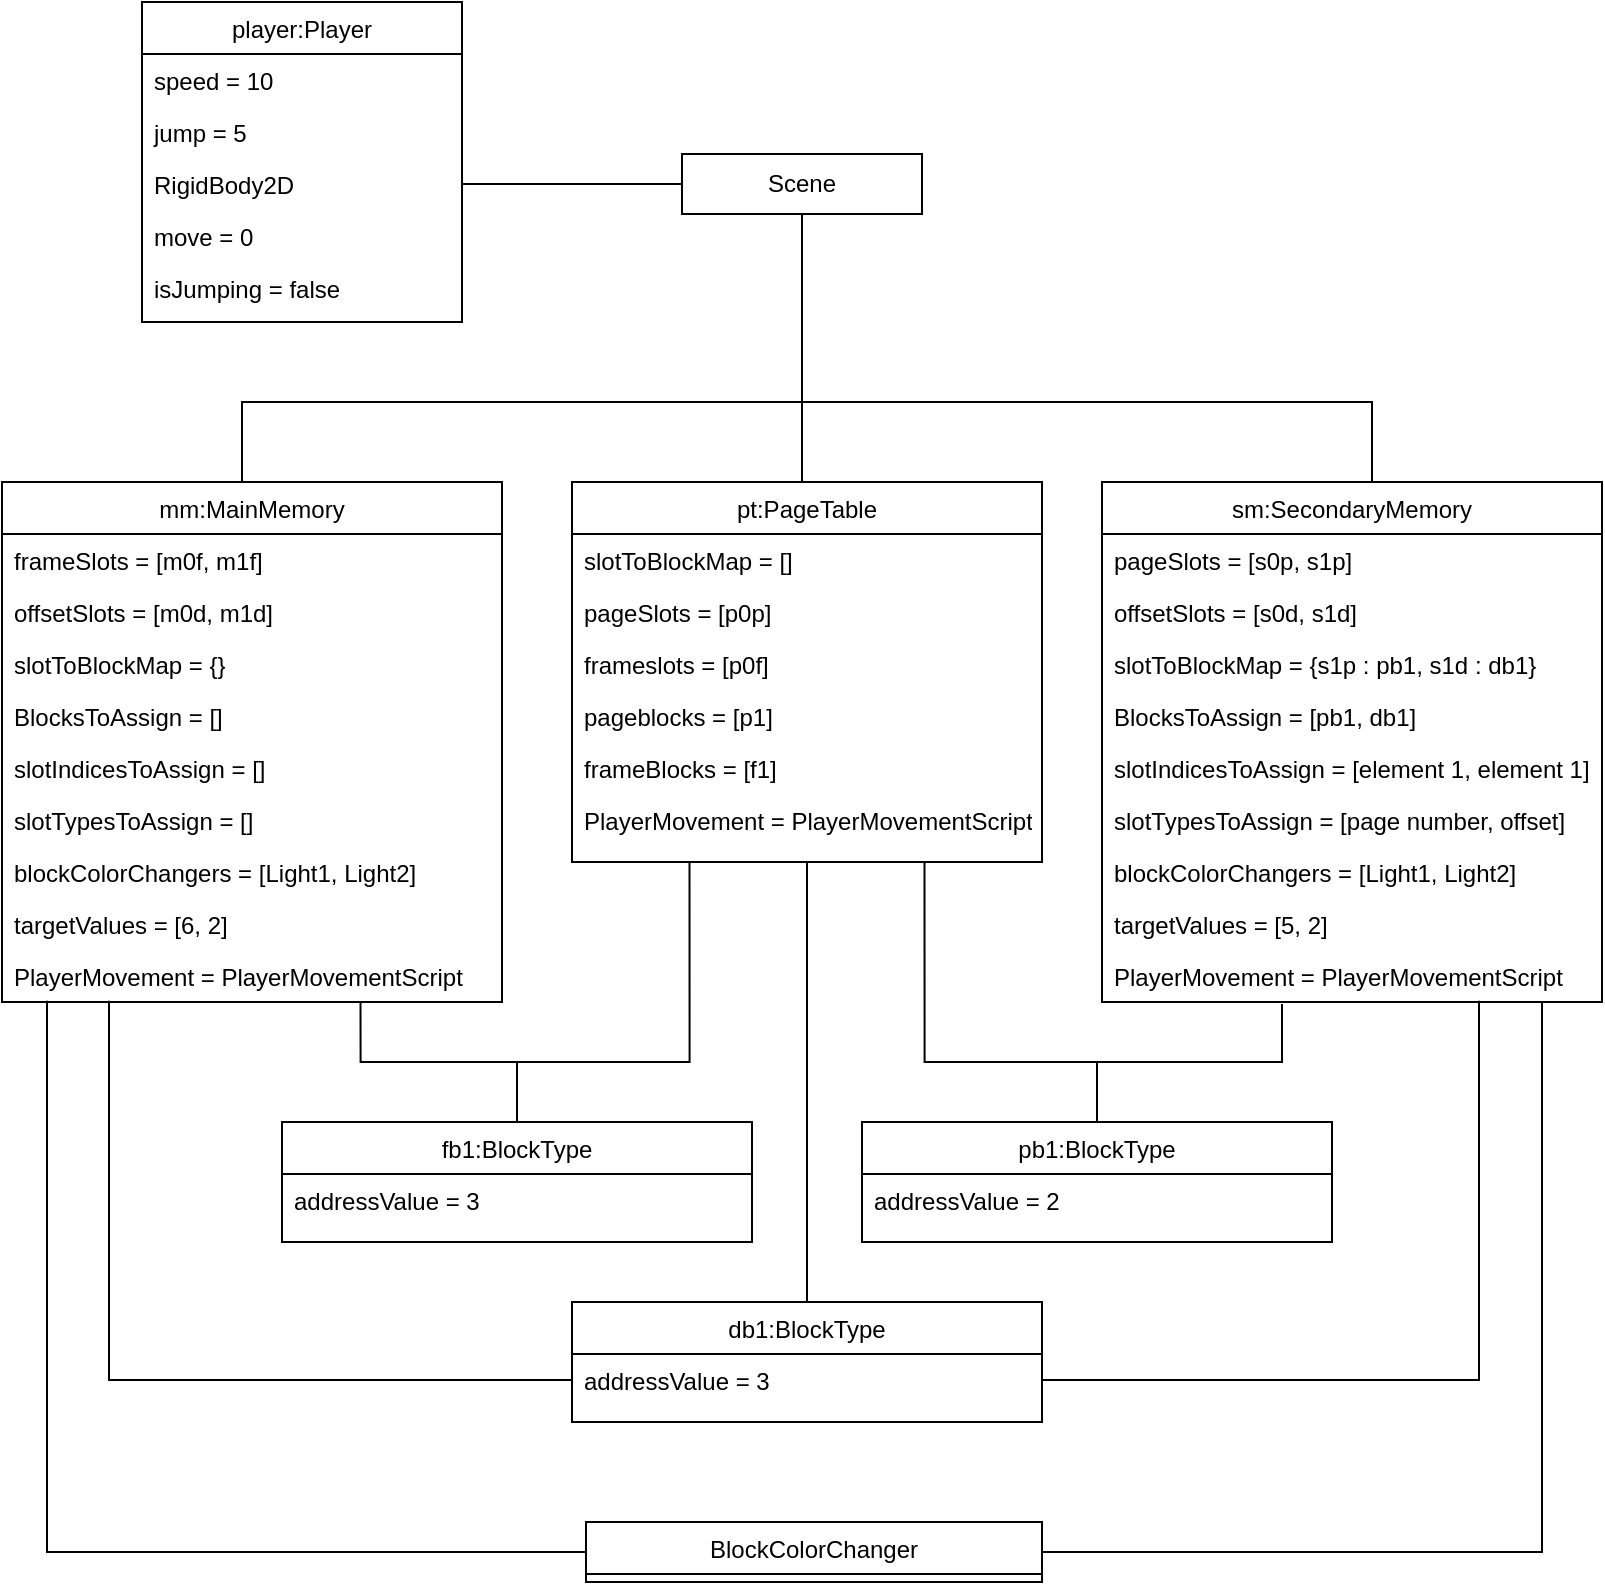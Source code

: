 <mxfile version="26.1.3">
  <diagram id="XDU4UbdjK_8y-OHAIS_u" name="Page-1">
    <mxGraphModel dx="1674" dy="780" grid="1" gridSize="10" guides="1" tooltips="1" connect="1" arrows="1" fold="1" page="1" pageScale="1" pageWidth="850" pageHeight="1100" math="0" shadow="0">
      <root>
        <mxCell id="0" />
        <mxCell id="1" parent="0" />
        <mxCell id="SLdXMpWC4aIWYxyRFHL2-1" value="player:Player" style="swimlane;fontStyle=0;align=center;verticalAlign=top;childLayout=stackLayout;horizontal=1;startSize=26;horizontalStack=0;resizeParent=1;resizeLast=0;collapsible=1;marginBottom=0;rounded=0;shadow=0;strokeWidth=1;" vertex="1" parent="1">
          <mxGeometry x="110" y="40" width="160" height="160" as="geometry">
            <mxRectangle x="230" y="140" width="160" height="26" as="alternateBounds" />
          </mxGeometry>
        </mxCell>
        <mxCell id="SLdXMpWC4aIWYxyRFHL2-2" value="speed = 10" style="text;align=left;verticalAlign=top;spacingLeft=4;spacingRight=4;overflow=hidden;rotatable=0;points=[[0,0.5],[1,0.5]];portConstraint=eastwest;" vertex="1" parent="SLdXMpWC4aIWYxyRFHL2-1">
          <mxGeometry y="26" width="160" height="26" as="geometry" />
        </mxCell>
        <mxCell id="SLdXMpWC4aIWYxyRFHL2-3" value="jump = 5" style="text;align=left;verticalAlign=top;spacingLeft=4;spacingRight=4;overflow=hidden;rotatable=0;points=[[0,0.5],[1,0.5]];portConstraint=eastwest;rounded=0;shadow=0;html=0;" vertex="1" parent="SLdXMpWC4aIWYxyRFHL2-1">
          <mxGeometry y="52" width="160" height="26" as="geometry" />
        </mxCell>
        <mxCell id="SLdXMpWC4aIWYxyRFHL2-4" value="RigidBody2D" style="text;align=left;verticalAlign=top;spacingLeft=4;spacingRight=4;overflow=hidden;rotatable=0;points=[[0,0.5],[1,0.5]];portConstraint=eastwest;rounded=0;shadow=0;html=0;" vertex="1" parent="SLdXMpWC4aIWYxyRFHL2-1">
          <mxGeometry y="78" width="160" height="26" as="geometry" />
        </mxCell>
        <mxCell id="SLdXMpWC4aIWYxyRFHL2-5" value="move = 0" style="text;align=left;verticalAlign=top;spacingLeft=4;spacingRight=4;overflow=hidden;rotatable=0;points=[[0,0.5],[1,0.5]];portConstraint=eastwest;" vertex="1" parent="SLdXMpWC4aIWYxyRFHL2-1">
          <mxGeometry y="104" width="160" height="26" as="geometry" />
        </mxCell>
        <mxCell id="SLdXMpWC4aIWYxyRFHL2-6" value="isJumping = false" style="text;align=left;verticalAlign=top;spacingLeft=4;spacingRight=4;overflow=hidden;rotatable=0;points=[[0,0.5],[1,0.5]];portConstraint=eastwest;rounded=0;shadow=0;html=0;" vertex="1" parent="SLdXMpWC4aIWYxyRFHL2-1">
          <mxGeometry y="130" width="160" height="26" as="geometry" />
        </mxCell>
        <mxCell id="SLdXMpWC4aIWYxyRFHL2-7" style="edgeStyle=orthogonalEdgeStyle;rounded=0;orthogonalLoop=1;jettySize=auto;html=1;entryX=0.5;entryY=0;entryDx=0;entryDy=0;fontSize=12;startSize=8;endSize=8;exitX=0.5;exitY=1;exitDx=0;exitDy=0;endArrow=none;endFill=0;" edge="1" parent="1" source="SLdXMpWC4aIWYxyRFHL2-16" target="SLdXMpWC4aIWYxyRFHL2-8">
          <mxGeometry relative="1" as="geometry">
            <mxPoint x="440.0" y="160" as="sourcePoint" />
            <Array as="points">
              <mxPoint x="440" y="280" />
            </Array>
          </mxGeometry>
        </mxCell>
        <mxCell id="SLdXMpWC4aIWYxyRFHL2-8" value="pt:PageTable" style="swimlane;fontStyle=0;align=center;verticalAlign=top;childLayout=stackLayout;horizontal=1;startSize=26;horizontalStack=0;resizeParent=1;resizeLast=0;collapsible=1;marginBottom=0;rounded=0;shadow=0;strokeWidth=1;" vertex="1" parent="1">
          <mxGeometry x="325" y="280" width="235" height="190" as="geometry">
            <mxRectangle x="230" y="140" width="160" height="26" as="alternateBounds" />
          </mxGeometry>
        </mxCell>
        <mxCell id="SLdXMpWC4aIWYxyRFHL2-9" value="slotToBlockMap = []" style="text;align=left;verticalAlign=top;spacingLeft=4;spacingRight=4;overflow=hidden;rotatable=0;points=[[0,0.5],[1,0.5]];portConstraint=eastwest;rounded=0;shadow=0;html=0;" vertex="1" parent="SLdXMpWC4aIWYxyRFHL2-8">
          <mxGeometry y="26" width="235" height="26" as="geometry" />
        </mxCell>
        <mxCell id="SLdXMpWC4aIWYxyRFHL2-10" value="pageSlots = [p0p]" style="text;align=left;verticalAlign=top;spacingLeft=4;spacingRight=4;overflow=hidden;rotatable=0;points=[[0,0.5],[1,0.5]];portConstraint=eastwest;" vertex="1" parent="SLdXMpWC4aIWYxyRFHL2-8">
          <mxGeometry y="52" width="235" height="26" as="geometry" />
        </mxCell>
        <mxCell id="SLdXMpWC4aIWYxyRFHL2-11" value="frameslots = [p0f]" style="text;align=left;verticalAlign=top;spacingLeft=4;spacingRight=4;overflow=hidden;rotatable=0;points=[[0,0.5],[1,0.5]];portConstraint=eastwest;rounded=0;shadow=0;html=0;" vertex="1" parent="SLdXMpWC4aIWYxyRFHL2-8">
          <mxGeometry y="78" width="235" height="26" as="geometry" />
        </mxCell>
        <mxCell id="SLdXMpWC4aIWYxyRFHL2-12" value="pageblocks = [p1]" style="text;align=left;verticalAlign=top;spacingLeft=4;spacingRight=4;overflow=hidden;rotatable=0;points=[[0,0.5],[1,0.5]];portConstraint=eastwest;rounded=0;shadow=0;html=0;" vertex="1" parent="SLdXMpWC4aIWYxyRFHL2-8">
          <mxGeometry y="104" width="235" height="26" as="geometry" />
        </mxCell>
        <mxCell id="SLdXMpWC4aIWYxyRFHL2-13" value="frameBlocks = [f1]" style="text;align=left;verticalAlign=top;spacingLeft=4;spacingRight=4;overflow=hidden;rotatable=0;points=[[0,0.5],[1,0.5]];portConstraint=eastwest;" vertex="1" parent="SLdXMpWC4aIWYxyRFHL2-8">
          <mxGeometry y="130" width="235" height="26" as="geometry" />
        </mxCell>
        <mxCell id="SLdXMpWC4aIWYxyRFHL2-14" value="PlayerMovement = PlayerMovementScript" style="text;align=left;verticalAlign=top;spacingLeft=4;spacingRight=4;overflow=hidden;rotatable=0;points=[[0,0.5],[1,0.5]];portConstraint=eastwest;rounded=0;shadow=0;html=0;" vertex="1" parent="SLdXMpWC4aIWYxyRFHL2-8">
          <mxGeometry y="156" width="235" height="26" as="geometry" />
        </mxCell>
        <mxCell id="SLdXMpWC4aIWYxyRFHL2-15" style="edgeStyle=none;curved=1;rounded=0;orthogonalLoop=1;jettySize=auto;html=1;fontSize=12;startSize=8;endSize=8;endArrow=none;endFill=0;entryX=0;entryY=0.5;entryDx=0;entryDy=0;exitX=1;exitY=0.5;exitDx=0;exitDy=0;" edge="1" parent="1" source="SLdXMpWC4aIWYxyRFHL2-4" target="SLdXMpWC4aIWYxyRFHL2-16">
          <mxGeometry relative="1" as="geometry">
            <mxPoint x="230" y="140" as="sourcePoint" />
            <mxPoint x="320" y="130" as="targetPoint" />
          </mxGeometry>
        </mxCell>
        <mxCell id="SLdXMpWC4aIWYxyRFHL2-16" value="Scene" style="rounded=0;whiteSpace=wrap;html=1;" vertex="1" parent="1">
          <mxGeometry x="380" y="116" width="120" height="30" as="geometry" />
        </mxCell>
        <mxCell id="SLdXMpWC4aIWYxyRFHL2-17" style="edgeStyle=orthogonalEdgeStyle;rounded=0;orthogonalLoop=1;jettySize=auto;html=1;entryX=0.5;entryY=1;entryDx=0;entryDy=0;fontSize=12;startSize=8;endSize=8;endArrow=none;endFill=0;exitX=0.5;exitY=0;exitDx=0;exitDy=0;" edge="1" parent="1" source="SLdXMpWC4aIWYxyRFHL2-29" target="SLdXMpWC4aIWYxyRFHL2-16">
          <mxGeometry relative="1" as="geometry">
            <Array as="points">
              <mxPoint x="725" y="240" />
              <mxPoint x="440" y="240" />
            </Array>
            <mxPoint x="540" y="280" as="sourcePoint" />
          </mxGeometry>
        </mxCell>
        <mxCell id="SLdXMpWC4aIWYxyRFHL2-18" style="edgeStyle=orthogonalEdgeStyle;rounded=0;orthogonalLoop=1;jettySize=auto;html=1;entryX=0.5;entryY=1;entryDx=0;entryDy=0;fontSize=12;startSize=8;endSize=8;endArrow=none;endFill=0;" edge="1" parent="1" source="SLdXMpWC4aIWYxyRFHL2-19" target="SLdXMpWC4aIWYxyRFHL2-16">
          <mxGeometry relative="1" as="geometry">
            <Array as="points">
              <mxPoint x="160" y="240" />
              <mxPoint x="440" y="240" />
            </Array>
          </mxGeometry>
        </mxCell>
        <mxCell id="SLdXMpWC4aIWYxyRFHL2-19" value="mm:MainMemory" style="swimlane;fontStyle=0;align=center;verticalAlign=top;childLayout=stackLayout;horizontal=1;startSize=26;horizontalStack=0;resizeParent=1;resizeLast=0;collapsible=1;marginBottom=0;rounded=0;shadow=0;strokeWidth=1;" vertex="1" parent="1">
          <mxGeometry x="40" y="280" width="250" height="260" as="geometry">
            <mxRectangle x="230" y="140" width="160" height="26" as="alternateBounds" />
          </mxGeometry>
        </mxCell>
        <mxCell id="SLdXMpWC4aIWYxyRFHL2-20" value="frameSlots = [m0f, m1f]" style="text;align=left;verticalAlign=top;spacingLeft=4;spacingRight=4;overflow=hidden;rotatable=0;points=[[0,0.5],[1,0.5]];portConstraint=eastwest;" vertex="1" parent="SLdXMpWC4aIWYxyRFHL2-19">
          <mxGeometry y="26" width="250" height="26" as="geometry" />
        </mxCell>
        <mxCell id="SLdXMpWC4aIWYxyRFHL2-21" value="offsetSlots = [m0d, m1d]" style="text;align=left;verticalAlign=top;spacingLeft=4;spacingRight=4;overflow=hidden;rotatable=0;points=[[0,0.5],[1,0.5]];portConstraint=eastwest;rounded=0;shadow=0;html=0;" vertex="1" parent="SLdXMpWC4aIWYxyRFHL2-19">
          <mxGeometry y="52" width="250" height="26" as="geometry" />
        </mxCell>
        <mxCell id="SLdXMpWC4aIWYxyRFHL2-22" value="slotToBlockMap = {}" style="text;align=left;verticalAlign=top;spacingLeft=4;spacingRight=4;overflow=hidden;rotatable=0;points=[[0,0.5],[1,0.5]];portConstraint=eastwest;rounded=0;shadow=0;html=0;" vertex="1" parent="SLdXMpWC4aIWYxyRFHL2-19">
          <mxGeometry y="78" width="250" height="26" as="geometry" />
        </mxCell>
        <mxCell id="SLdXMpWC4aIWYxyRFHL2-23" value="BlocksToAssign = []" style="text;align=left;verticalAlign=top;spacingLeft=4;spacingRight=4;overflow=hidden;rotatable=0;points=[[0,0.5],[1,0.5]];portConstraint=eastwest;rounded=0;shadow=0;html=0;" vertex="1" parent="SLdXMpWC4aIWYxyRFHL2-19">
          <mxGeometry y="104" width="250" height="26" as="geometry" />
        </mxCell>
        <mxCell id="SLdXMpWC4aIWYxyRFHL2-24" value="slotIndicesToAssign = []" style="text;align=left;verticalAlign=top;spacingLeft=4;spacingRight=4;overflow=hidden;rotatable=0;points=[[0,0.5],[1,0.5]];portConstraint=eastwest;rounded=0;shadow=0;html=0;" vertex="1" parent="SLdXMpWC4aIWYxyRFHL2-19">
          <mxGeometry y="130" width="250" height="26" as="geometry" />
        </mxCell>
        <mxCell id="SLdXMpWC4aIWYxyRFHL2-25" value="slotTypesToAssign = []" style="text;align=left;verticalAlign=top;spacingLeft=4;spacingRight=4;overflow=hidden;rotatable=0;points=[[0,0.5],[1,0.5]];portConstraint=eastwest;rounded=0;shadow=0;html=0;" vertex="1" parent="SLdXMpWC4aIWYxyRFHL2-19">
          <mxGeometry y="156" width="250" height="26" as="geometry" />
        </mxCell>
        <mxCell id="SLdXMpWC4aIWYxyRFHL2-26" value="blockColorChangers = [Light1, Light2]" style="text;align=left;verticalAlign=top;spacingLeft=4;spacingRight=4;overflow=hidden;rotatable=0;points=[[0,0.5],[1,0.5]];portConstraint=eastwest;" vertex="1" parent="SLdXMpWC4aIWYxyRFHL2-19">
          <mxGeometry y="182" width="250" height="26" as="geometry" />
        </mxCell>
        <mxCell id="SLdXMpWC4aIWYxyRFHL2-27" value="targetValues = [6, 2]" style="text;align=left;verticalAlign=top;spacingLeft=4;spacingRight=4;overflow=hidden;rotatable=0;points=[[0,0.5],[1,0.5]];portConstraint=eastwest;rounded=0;shadow=0;html=0;" vertex="1" parent="SLdXMpWC4aIWYxyRFHL2-19">
          <mxGeometry y="208" width="250" height="26" as="geometry" />
        </mxCell>
        <mxCell id="SLdXMpWC4aIWYxyRFHL2-28" value="PlayerMovement = PlayerMovementScript" style="text;align=left;verticalAlign=top;spacingLeft=4;spacingRight=4;overflow=hidden;rotatable=0;points=[[0,0.5],[1,0.5]];portConstraint=eastwest;rounded=0;shadow=0;html=0;" vertex="1" parent="SLdXMpWC4aIWYxyRFHL2-19">
          <mxGeometry y="234" width="250" height="26" as="geometry" />
        </mxCell>
        <mxCell id="SLdXMpWC4aIWYxyRFHL2-29" value="sm:SecondaryMemory" style="swimlane;fontStyle=0;align=center;verticalAlign=top;childLayout=stackLayout;horizontal=1;startSize=26;horizontalStack=0;resizeParent=1;resizeLast=0;collapsible=1;marginBottom=0;rounded=0;shadow=0;strokeWidth=1;" vertex="1" parent="1">
          <mxGeometry x="590" y="280" width="250" height="260" as="geometry">
            <mxRectangle x="230" y="140" width="160" height="26" as="alternateBounds" />
          </mxGeometry>
        </mxCell>
        <mxCell id="SLdXMpWC4aIWYxyRFHL2-30" value="pageSlots = [s0p, s1p]" style="text;align=left;verticalAlign=top;spacingLeft=4;spacingRight=4;overflow=hidden;rotatable=0;points=[[0,0.5],[1,0.5]];portConstraint=eastwest;" vertex="1" parent="SLdXMpWC4aIWYxyRFHL2-29">
          <mxGeometry y="26" width="250" height="26" as="geometry" />
        </mxCell>
        <mxCell id="SLdXMpWC4aIWYxyRFHL2-31" value="offsetSlots = [s0d, s1d]" style="text;align=left;verticalAlign=top;spacingLeft=4;spacingRight=4;overflow=hidden;rotatable=0;points=[[0,0.5],[1,0.5]];portConstraint=eastwest;rounded=0;shadow=0;html=0;" vertex="1" parent="SLdXMpWC4aIWYxyRFHL2-29">
          <mxGeometry y="52" width="250" height="26" as="geometry" />
        </mxCell>
        <mxCell id="SLdXMpWC4aIWYxyRFHL2-32" value="slotToBlockMap = {s1p : pb1, s1d : db1}" style="text;align=left;verticalAlign=top;spacingLeft=4;spacingRight=4;overflow=hidden;rotatable=0;points=[[0,0.5],[1,0.5]];portConstraint=eastwest;rounded=0;shadow=0;html=0;" vertex="1" parent="SLdXMpWC4aIWYxyRFHL2-29">
          <mxGeometry y="78" width="250" height="26" as="geometry" />
        </mxCell>
        <mxCell id="SLdXMpWC4aIWYxyRFHL2-33" value="BlocksToAssign = [pb1, db1]" style="text;align=left;verticalAlign=top;spacingLeft=4;spacingRight=4;overflow=hidden;rotatable=0;points=[[0,0.5],[1,0.5]];portConstraint=eastwest;rounded=0;shadow=0;html=0;" vertex="1" parent="SLdXMpWC4aIWYxyRFHL2-29">
          <mxGeometry y="104" width="250" height="26" as="geometry" />
        </mxCell>
        <mxCell id="SLdXMpWC4aIWYxyRFHL2-34" value="slotIndicesToAssign = [element 1, element 1]" style="text;align=left;verticalAlign=top;spacingLeft=4;spacingRight=4;overflow=hidden;rotatable=0;points=[[0,0.5],[1,0.5]];portConstraint=eastwest;rounded=0;shadow=0;html=0;" vertex="1" parent="SLdXMpWC4aIWYxyRFHL2-29">
          <mxGeometry y="130" width="250" height="26" as="geometry" />
        </mxCell>
        <mxCell id="SLdXMpWC4aIWYxyRFHL2-35" value="slotTypesToAssign = [page number, offset]" style="text;align=left;verticalAlign=top;spacingLeft=4;spacingRight=4;overflow=hidden;rotatable=0;points=[[0,0.5],[1,0.5]];portConstraint=eastwest;rounded=0;shadow=0;html=0;" vertex="1" parent="SLdXMpWC4aIWYxyRFHL2-29">
          <mxGeometry y="156" width="250" height="26" as="geometry" />
        </mxCell>
        <mxCell id="SLdXMpWC4aIWYxyRFHL2-36" value="blockColorChangers = [Light1, Light2]" style="text;align=left;verticalAlign=top;spacingLeft=4;spacingRight=4;overflow=hidden;rotatable=0;points=[[0,0.5],[1,0.5]];portConstraint=eastwest;" vertex="1" parent="SLdXMpWC4aIWYxyRFHL2-29">
          <mxGeometry y="182" width="250" height="26" as="geometry" />
        </mxCell>
        <mxCell id="SLdXMpWC4aIWYxyRFHL2-37" value="targetValues = [5, 2]" style="text;align=left;verticalAlign=top;spacingLeft=4;spacingRight=4;overflow=hidden;rotatable=0;points=[[0,0.5],[1,0.5]];portConstraint=eastwest;rounded=0;shadow=0;html=0;" vertex="1" parent="SLdXMpWC4aIWYxyRFHL2-29">
          <mxGeometry y="208" width="250" height="26" as="geometry" />
        </mxCell>
        <mxCell id="SLdXMpWC4aIWYxyRFHL2-38" value="PlayerMovement = PlayerMovementScript" style="text;align=left;verticalAlign=top;spacingLeft=4;spacingRight=4;overflow=hidden;rotatable=0;points=[[0,0.5],[1,0.5]];portConstraint=eastwest;rounded=0;shadow=0;html=0;" vertex="1" parent="SLdXMpWC4aIWYxyRFHL2-29">
          <mxGeometry y="234" width="250" height="26" as="geometry" />
        </mxCell>
        <mxCell id="SLdXMpWC4aIWYxyRFHL2-39" style="edgeStyle=orthogonalEdgeStyle;rounded=0;orthogonalLoop=1;jettySize=auto;html=1;entryX=0.5;entryY=1;entryDx=0;entryDy=0;endArrow=none;startFill=0;" edge="1" parent="1" source="SLdXMpWC4aIWYxyRFHL2-40" target="SLdXMpWC4aIWYxyRFHL2-8">
          <mxGeometry relative="1" as="geometry" />
        </mxCell>
        <mxCell id="SLdXMpWC4aIWYxyRFHL2-40" value="db1:BlockType" style="swimlane;fontStyle=0;align=center;verticalAlign=top;childLayout=stackLayout;horizontal=1;startSize=26;horizontalStack=0;resizeParent=1;resizeLast=0;collapsible=1;marginBottom=0;rounded=0;shadow=0;strokeWidth=1;" vertex="1" parent="1">
          <mxGeometry x="325" y="690" width="235" height="60" as="geometry">
            <mxRectangle x="230" y="140" width="160" height="26" as="alternateBounds" />
          </mxGeometry>
        </mxCell>
        <mxCell id="SLdXMpWC4aIWYxyRFHL2-41" value="addressValue = 3" style="text;align=left;verticalAlign=top;spacingLeft=4;spacingRight=4;overflow=hidden;rotatable=0;points=[[0,0.5],[1,0.5]];portConstraint=eastwest;" vertex="1" parent="SLdXMpWC4aIWYxyRFHL2-40">
          <mxGeometry y="26" width="235" height="26" as="geometry" />
        </mxCell>
        <mxCell id="SLdXMpWC4aIWYxyRFHL2-42" style="edgeStyle=orthogonalEdgeStyle;rounded=0;orthogonalLoop=1;jettySize=auto;html=1;entryX=0.25;entryY=1;entryDx=0;entryDy=0;endArrow=none;startFill=0;" edge="1" parent="1" source="SLdXMpWC4aIWYxyRFHL2-43" target="SLdXMpWC4aIWYxyRFHL2-8">
          <mxGeometry relative="1" as="geometry">
            <Array as="points">
              <mxPoint x="298" y="570" />
              <mxPoint x="384" y="570" />
            </Array>
          </mxGeometry>
        </mxCell>
        <mxCell id="SLdXMpWC4aIWYxyRFHL2-43" value="fb1:BlockType" style="swimlane;fontStyle=0;align=center;verticalAlign=top;childLayout=stackLayout;horizontal=1;startSize=26;horizontalStack=0;resizeParent=1;resizeLast=0;collapsible=1;marginBottom=0;rounded=0;shadow=0;strokeWidth=1;" vertex="1" parent="1">
          <mxGeometry x="180" y="600" width="235" height="60" as="geometry">
            <mxRectangle x="230" y="140" width="160" height="26" as="alternateBounds" />
          </mxGeometry>
        </mxCell>
        <mxCell id="SLdXMpWC4aIWYxyRFHL2-44" value="addressValue = 3" style="text;align=left;verticalAlign=top;spacingLeft=4;spacingRight=4;overflow=hidden;rotatable=0;points=[[0,0.5],[1,0.5]];portConstraint=eastwest;" vertex="1" parent="SLdXMpWC4aIWYxyRFHL2-43">
          <mxGeometry y="26" width="235" height="26" as="geometry" />
        </mxCell>
        <mxCell id="SLdXMpWC4aIWYxyRFHL2-45" style="edgeStyle=orthogonalEdgeStyle;rounded=0;orthogonalLoop=1;jettySize=auto;html=1;entryX=0.75;entryY=1;entryDx=0;entryDy=0;endArrow=none;startFill=0;" edge="1" parent="1" source="SLdXMpWC4aIWYxyRFHL2-46" target="SLdXMpWC4aIWYxyRFHL2-8">
          <mxGeometry relative="1" as="geometry">
            <Array as="points">
              <mxPoint x="588" y="570" />
              <mxPoint x="501" y="570" />
            </Array>
          </mxGeometry>
        </mxCell>
        <mxCell id="SLdXMpWC4aIWYxyRFHL2-46" value="pb1:BlockType" style="swimlane;fontStyle=0;align=center;verticalAlign=top;childLayout=stackLayout;horizontal=1;startSize=26;horizontalStack=0;resizeParent=1;resizeLast=0;collapsible=1;marginBottom=0;rounded=0;shadow=0;strokeWidth=1;" vertex="1" parent="1">
          <mxGeometry x="470" y="600" width="235" height="60" as="geometry">
            <mxRectangle x="230" y="140" width="160" height="26" as="alternateBounds" />
          </mxGeometry>
        </mxCell>
        <mxCell id="SLdXMpWC4aIWYxyRFHL2-47" value="addressValue = 2" style="text;align=left;verticalAlign=top;spacingLeft=4;spacingRight=4;overflow=hidden;rotatable=0;points=[[0,0.5],[1,0.5]];portConstraint=eastwest;" vertex="1" parent="SLdXMpWC4aIWYxyRFHL2-46">
          <mxGeometry y="26" width="235" height="26" as="geometry" />
        </mxCell>
        <mxCell id="SLdXMpWC4aIWYxyRFHL2-48" style="edgeStyle=orthogonalEdgeStyle;rounded=0;orthogonalLoop=1;jettySize=auto;html=1;entryX=0.214;entryY=0.977;entryDx=0;entryDy=0;entryPerimeter=0;endArrow=none;startFill=0;" edge="1" parent="1" source="SLdXMpWC4aIWYxyRFHL2-41" target="SLdXMpWC4aIWYxyRFHL2-28">
          <mxGeometry relative="1" as="geometry" />
        </mxCell>
        <mxCell id="SLdXMpWC4aIWYxyRFHL2-49" style="edgeStyle=orthogonalEdgeStyle;rounded=0;orthogonalLoop=1;jettySize=auto;html=1;entryX=0.754;entryY=0.977;entryDx=0;entryDy=0;entryPerimeter=0;endArrow=none;startFill=0;" edge="1" parent="1" source="SLdXMpWC4aIWYxyRFHL2-41" target="SLdXMpWC4aIWYxyRFHL2-38">
          <mxGeometry relative="1" as="geometry" />
        </mxCell>
        <mxCell id="SLdXMpWC4aIWYxyRFHL2-50" style="edgeStyle=orthogonalEdgeStyle;rounded=0;orthogonalLoop=1;jettySize=auto;html=1;entryX=0.36;entryY=1.038;entryDx=0;entryDy=0;entryPerimeter=0;endArrow=none;startFill=0;" edge="1" parent="1" source="SLdXMpWC4aIWYxyRFHL2-46" target="SLdXMpWC4aIWYxyRFHL2-38">
          <mxGeometry relative="1" as="geometry" />
        </mxCell>
        <mxCell id="SLdXMpWC4aIWYxyRFHL2-51" style="edgeStyle=orthogonalEdgeStyle;rounded=0;orthogonalLoop=1;jettySize=auto;html=1;entryX=0.717;entryY=1.008;entryDx=0;entryDy=0;entryPerimeter=0;endArrow=none;startFill=0;" edge="1" parent="1" source="SLdXMpWC4aIWYxyRFHL2-43" target="SLdXMpWC4aIWYxyRFHL2-28">
          <mxGeometry relative="1" as="geometry" />
        </mxCell>
        <mxCell id="SLdXMpWC4aIWYxyRFHL2-52" value="BlockColorChanger" style="swimlane;fontStyle=0;align=center;verticalAlign=top;childLayout=stackLayout;horizontal=1;startSize=26;horizontalStack=0;resizeParent=1;resizeLast=0;collapsible=1;marginBottom=0;rounded=0;shadow=0;strokeWidth=1;" vertex="1" parent="1">
          <mxGeometry x="332" y="800" width="228" height="30" as="geometry">
            <mxRectangle x="230" y="140" width="160" height="26" as="alternateBounds" />
          </mxGeometry>
        </mxCell>
        <mxCell id="SLdXMpWC4aIWYxyRFHL2-53" style="edgeStyle=orthogonalEdgeStyle;rounded=0;orthogonalLoop=1;jettySize=auto;html=1;entryX=0.09;entryY=0.977;entryDx=0;entryDy=0;entryPerimeter=0;endArrow=none;startFill=0;" edge="1" parent="1" source="SLdXMpWC4aIWYxyRFHL2-52" target="SLdXMpWC4aIWYxyRFHL2-28">
          <mxGeometry relative="1" as="geometry">
            <Array as="points">
              <mxPoint x="63" y="815" />
            </Array>
          </mxGeometry>
        </mxCell>
        <mxCell id="SLdXMpWC4aIWYxyRFHL2-54" style="edgeStyle=orthogonalEdgeStyle;rounded=0;orthogonalLoop=1;jettySize=auto;html=1;endArrow=none;startFill=0;" edge="1" parent="1" source="SLdXMpWC4aIWYxyRFHL2-52">
          <mxGeometry relative="1" as="geometry">
            <mxPoint x="810" y="540" as="targetPoint" />
            <Array as="points">
              <mxPoint x="810" y="815" />
              <mxPoint x="810" y="541" />
            </Array>
          </mxGeometry>
        </mxCell>
      </root>
    </mxGraphModel>
  </diagram>
</mxfile>
